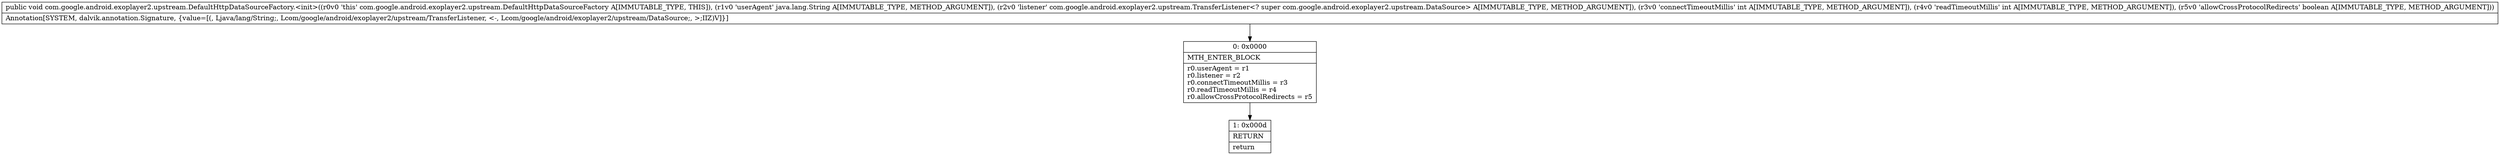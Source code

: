 digraph "CFG forcom.google.android.exoplayer2.upstream.DefaultHttpDataSourceFactory.\<init\>(Ljava\/lang\/String;Lcom\/google\/android\/exoplayer2\/upstream\/TransferListener;IIZ)V" {
Node_0 [shape=record,label="{0\:\ 0x0000|MTH_ENTER_BLOCK\l|r0.userAgent = r1\lr0.listener = r2\lr0.connectTimeoutMillis = r3\lr0.readTimeoutMillis = r4\lr0.allowCrossProtocolRedirects = r5\l}"];
Node_1 [shape=record,label="{1\:\ 0x000d|RETURN\l|return\l}"];
MethodNode[shape=record,label="{public void com.google.android.exoplayer2.upstream.DefaultHttpDataSourceFactory.\<init\>((r0v0 'this' com.google.android.exoplayer2.upstream.DefaultHttpDataSourceFactory A[IMMUTABLE_TYPE, THIS]), (r1v0 'userAgent' java.lang.String A[IMMUTABLE_TYPE, METHOD_ARGUMENT]), (r2v0 'listener' com.google.android.exoplayer2.upstream.TransferListener\<? super com.google.android.exoplayer2.upstream.DataSource\> A[IMMUTABLE_TYPE, METHOD_ARGUMENT]), (r3v0 'connectTimeoutMillis' int A[IMMUTABLE_TYPE, METHOD_ARGUMENT]), (r4v0 'readTimeoutMillis' int A[IMMUTABLE_TYPE, METHOD_ARGUMENT]), (r5v0 'allowCrossProtocolRedirects' boolean A[IMMUTABLE_TYPE, METHOD_ARGUMENT]))  | Annotation[SYSTEM, dalvik.annotation.Signature, \{value=[(, Ljava\/lang\/String;, Lcom\/google\/android\/exoplayer2\/upstream\/TransferListener, \<\-, Lcom\/google\/android\/exoplayer2\/upstream\/DataSource;, \>;IIZ)V]\}]\l}"];
MethodNode -> Node_0;
Node_0 -> Node_1;
}


